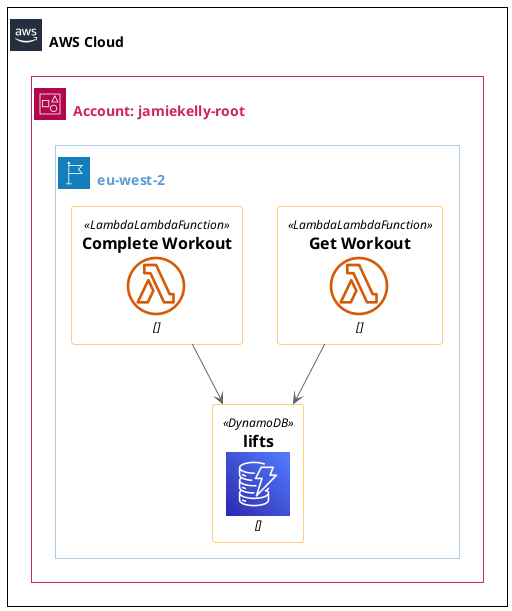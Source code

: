 @startuml

' Pull in built-in C4 plugin for this diagram level
!include <C4/C4_Deployment>

!include <awslib14/AWSCommon>
!include <awslib14/Groups/AWSCloud>
!include <awslib14/Groups/AWSAccount>
!include <awslib14/Groups/Region>
!include <awslib14/Compute/LambdaLambdaFunction>
!include <awslib14/Database/DynamoDB>

' Import shared entities outside the scope of this diagram

' Define entities specific to this diagram
AWSCloudGroup(aws) {
  AWSAccountGroup(account, "Account: jamiekelly-root") {
    RegionGroup(eu-west-2, "eu-west-2") {
      LambdaLambdaFunction(getWorkout, "Get Workout", "")
      LambdaLambdaFunction(completeWorkout, "Complete Workout", "")
      DynamoDB(db, "lifts", "")
    }
  }
}

' Define relationships specific to this diagram
getWorkout --> db
completeWorkout --> db

@enduml
